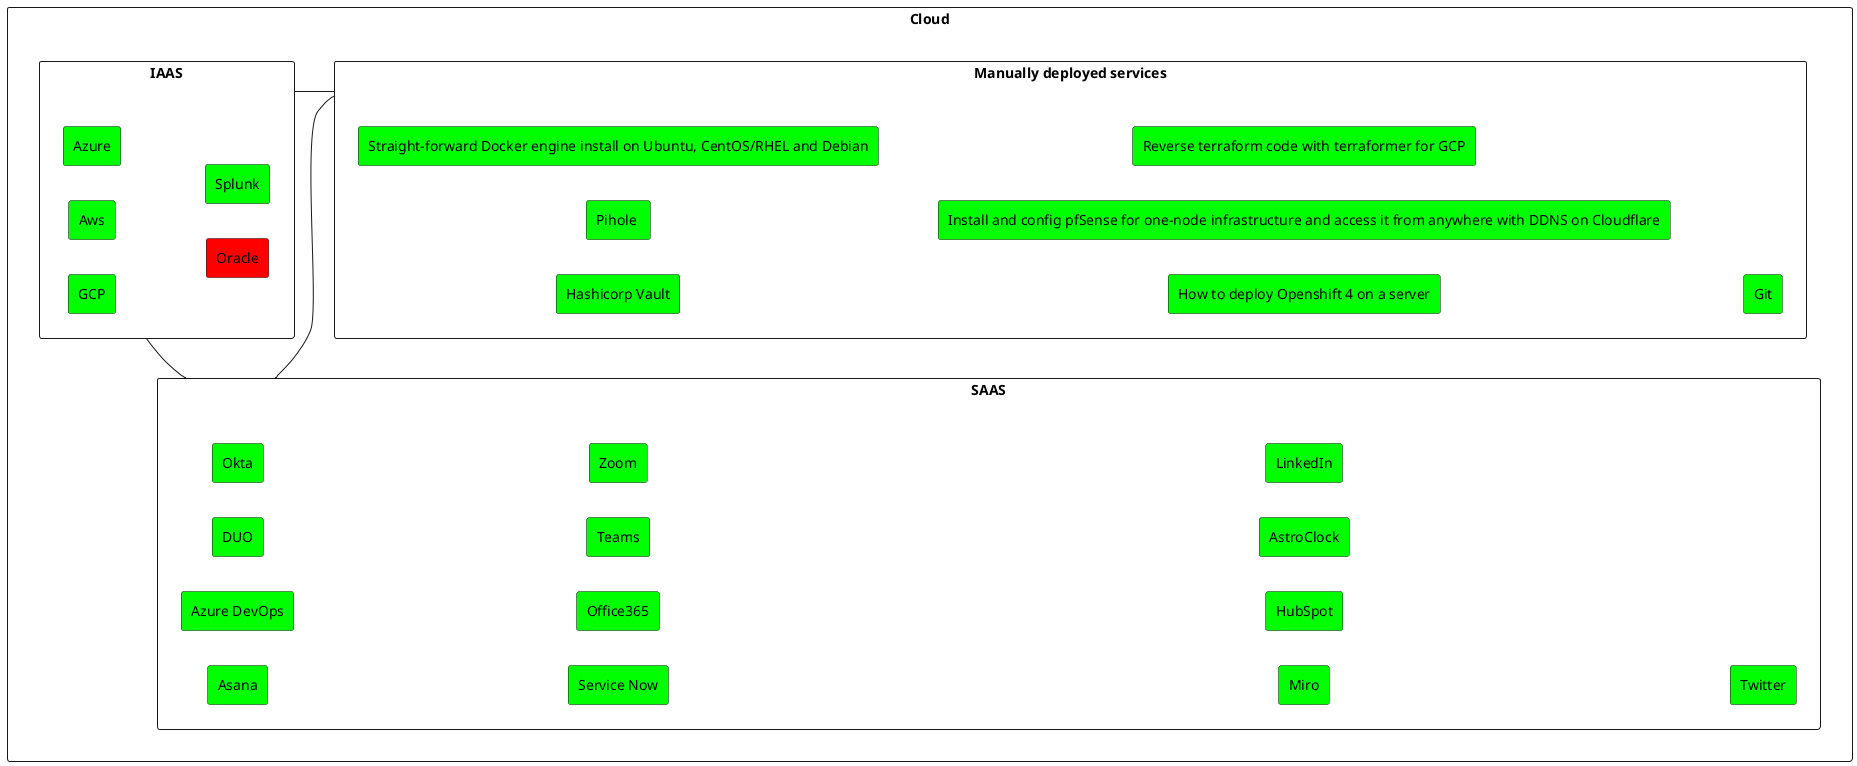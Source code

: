 @startuml

' -----------------------------------------------------
left to right direction

rectangle "Cloud" {
    rectangle "IAAS" as iaas{
    rectangle "Aws" #lime
    rectangle "Azure"#lime
    rectangle "GCP" #lime
    rectangle "Oracle"#red
    rectangle "Splunk"#lime
}

    rectangle "SAAS" as saas{
    rectangle "Asana"#lime
    rectangle "Azure DevOps"#lime
    rectangle "DUO"#lime
    rectangle "Okta"#lime
    rectangle "Service Now"#lime
    rectangle "Office365"#lime
    rectangle "Teams"#lime
    rectangle "Zoom"#lime
    rectangle "Miro"#lime
    rectangle "HubSpot"#lime
    rectangle "AstroClock"#lime
    rectangle "LinkedIn"#lime
    rectangle "Twitter"#lime
}

    rectangle "Manually deployed services" as mds{
    rectangle "Hashicorp Vault"#lime
    rectangle "Pihole "#lime
    rectangle "Straight-forward Docker engine install on Ubuntu, CentOS/RHEL and Debian" #lime
    rectangle "How to deploy Openshift 4 on a server"#lime
    rectangle "Install and config pfSense for one-node infrastructure and access it from anywhere with DDNS on Cloudflare"#lime
    rectangle "Reverse terraform code with terraformer for GCP"#lime
    rectangle "Git"#lime
}

iaas -- saas
saas -- mds
mds -- iaas

@enduml